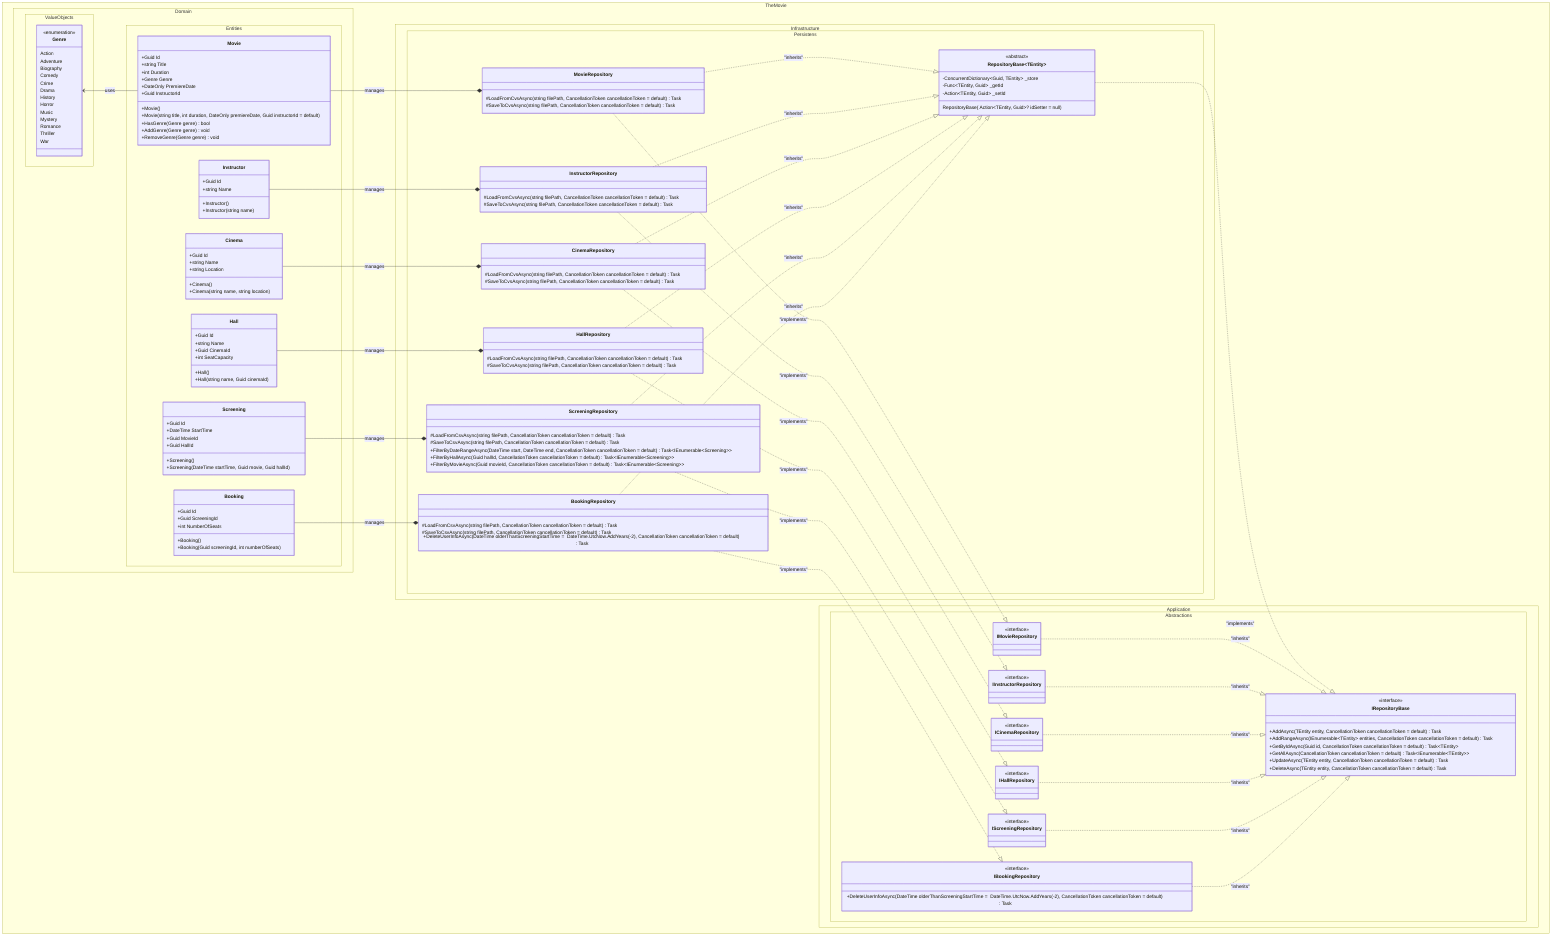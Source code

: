 ﻿classDiagram
    direction TB
    namespace TheMovie.Domain.Entities {
        class Movie {
            +Guid Id
            +string Title
            +int Duration
            +Genre Genre
            +DateOnly PremiereDate
            +Guid InstructorId
            +Movie()
            +Movie(string title, int duration, DateOnly premiereDate, Guid instructorId = default)
            +HasGenre(Genre genre) bool
            +AddGenre(Genre genre) void
            +RemoveGenre(Genre genre) void
        }

        class Instructor {
            +Guid Id
            +string Name
            +Instructor()
            +Instructor(string name)
        }

        class Cinema {
            +Guid Id
            +string Name
            +string Location
            +Cinema()
            +Cinema(string name, string location)
        }

        class Hall {
            +Guid Id
            +string Name
            +Guid CinemaId
            +int SeatCapacity
            +Hall()
            +Hall(string name, Guid cinemaId)
        }

        class Screening {
            +Guid Id
            +DateTime StartTime
            +Guid MovieId
            +Guid HallId
            +Screening()
            +Screening(DateTime startTime, Guid movie, Guid hallId)
        }

        class Booking {
            +Guid Id
            +Guid ScreeningId
            +int NumberOfSeats
            +Booking()
            +Booking(Guid screeningId, int numberOfSeats)
        }
    }

    namespace TheMovie.Domain.ValueObjects {
        class Genre {
            Action
            Adventure
            Biography
            Comedy
            Crime
            Drama
            History
            Horror
            Music
            Mystery
            Romance
            Thriller
            War
        }
    }

    namespace TheMovie.Infrastructure.Persistens {
        class MovieRepository {
            #LoadFromCvsAsync(string filePath, CancellationToken cancellationToken = default) Task
            #SaveToCvsAsync(string filePath, CancellationToken cancellationToken = default) Task
        }

        class InstructorRepository {
            #LoadFromCvsAsync(string filePath, CancellationToken cancellationToken = default) Task
            #SaveToCvsAsync(string filePath, CancellationToken cancellationToken = default) Task
        }

        class CinemaRepository {
            #LoadFromCvsAsync(string filePath, CancellationToken cancellationToken = default) Task
            #SaveToCvsAsync(string filePath, CancellationToken cancellationToken = default) Task
        }

        class HallRepository {
            #LoadFromCvsAsync(string filePath, CancellationToken cancellationToken = default) Task
            #SaveToCvsAsync(string filePath, CancellationToken cancellationToken = default) Task
        }

        class ScreeningRepository {
            #LoadFromCsvAsync(string filePath, CancellationToken cancellationToken = default) Task
            #SaveToCsvAsync(string filePath, CancellationToken cancellationToken = default) Task
            +FilterByDateRangeAsync(DateTime start, DateTime end, CancellationToken cancellationToken = default) Task~IEnumerable~Screening~~
            +FilterByHallAsync(Guid hallId, CancellationToken cancellationToken = default) Task~IEnumerable~Screening~~
            +FilterByMovieAsync(Guid movieId, CancellationToken cancellationToken = default) Task~IEnumerable~Screening~~
        }

        class BookingRepository {
            #LoadFromCsvAsync(string filePath, CancellationToken cancellationToken = default) Task
            #SaveToCsvAsync(string filePath, CancellationToken cancellationToken = default) Task
            +DeleteUserInfoAsync(DateTime olderThanScreeningStartTime =  DateTime.UtcNow.AddYears(-2), CancellationToken cancellationToken = default) Task
        }

        class RepositoryBase~TEntity~ {
            -ConcurrentDictionary~Guid, TEntity~ _store
            -Func~TEntity, Guid~ _getId
            -Action~TEntity, Guid~ _setId
            RepositoryBase(Func~TEntity, Guid~? idSelector = null, Action~TEntity, Guid~? idSetter = null)
        }
    }

    namespace TheMovie.Application.Abstractions {
        class IRepositoryBase {
            +AddAsync(TEntity entity, CancellationToken cancellationToken = default) Task
            +AddRangeAsync(IEnumerable~TEntity~ entities, CancellationToken cancellationToken = default) Task
            +GetByIdAsync(Guid id, CancellationToken cancellationToken = default) Task~TEntity~
            +GetAllAsync(CancellationToken cancellationToken = default) Task~IEnumerable~TEntity~~
            +UpdateAsync(TEntity entity, CancellationToken cancellationToken = default) Task
            +DeleteAsync(TEntity entity, CancellationToken cancellationToken = default) Task
        }

        class IMovieRepository {
        }
        class IInstructorRepository {
        }
        class ICinemaRepository {
        }
        class IHallRepository {
        }
        class IScreeningRepository {
        }
        class IBookingRepository {
            +DeleteUserInfoAsync(DateTime olderThanScreeningStartTime =  DateTime.UtcNow.AddYears(-2), CancellationToken cancellationToken = default) Task
        }

    }

    <<interface>> IRepositoryBase
    <<interface>> IMovieRepository
    <<interface>> IInstructorRepository
    <<interface>> ICinemaRepository
    <<interface>> IHallRepository
    <<interface>> IScreeningRepository
    <<interface>> IBookingRepository
    <<abstract>> RepositoryBase
    <<enumeration>> Genre

    %% Relationships
    Genre <-- Movie : uses
    Movie --* MovieRepository : manages
    Instructor --* InstructorRepository : manages
    Cinema --* CinemaRepository : manages
    Hall --* HallRepository : manages
    Screening --* ScreeningRepository : manages
    Booking --* BookingRepository : manages

    MovieRepository ..|> IMovieRepository : "implements"
    InstructorRepository ..|> IInstructorRepository : "implements"
    CinemaRepository ..|> ICinemaRepository : "implements"
    HallRepository ..|> IHallRepository : "implements"
    ScreeningRepository ..|> IScreeningRepository : "implements"
    RepositoryBase ..|> IRepositoryBase : "implements"
    BookingRepository ..|> IBookingRepository : "implements"

    MovieRepository ..|> RepositoryBase : "inherits"
    InstructorRepository ..|> RepositoryBase : "inherits"
    CinemaRepository ..|> RepositoryBase : "inherits"
    HallRepository ..|> RepositoryBase : "inherits"
    ScreeningRepository ..|> RepositoryBase : "inherits"
    BookingRepository ..|> RepositoryBase : "inherits"

    IMovieRepository ..|> IRepositoryBase : "inherits"
    IInstructorRepository ..|> IRepositoryBase : "inherits"
    ICinemaRepository ..|> IRepositoryBase : "inherits"
    IHallRepository ..|> IRepositoryBase : "inherits"
    IScreeningRepository ..|> IRepositoryBase : "inherits"
    IBookingRepository ..|> IRepositoryBase : "inherits"